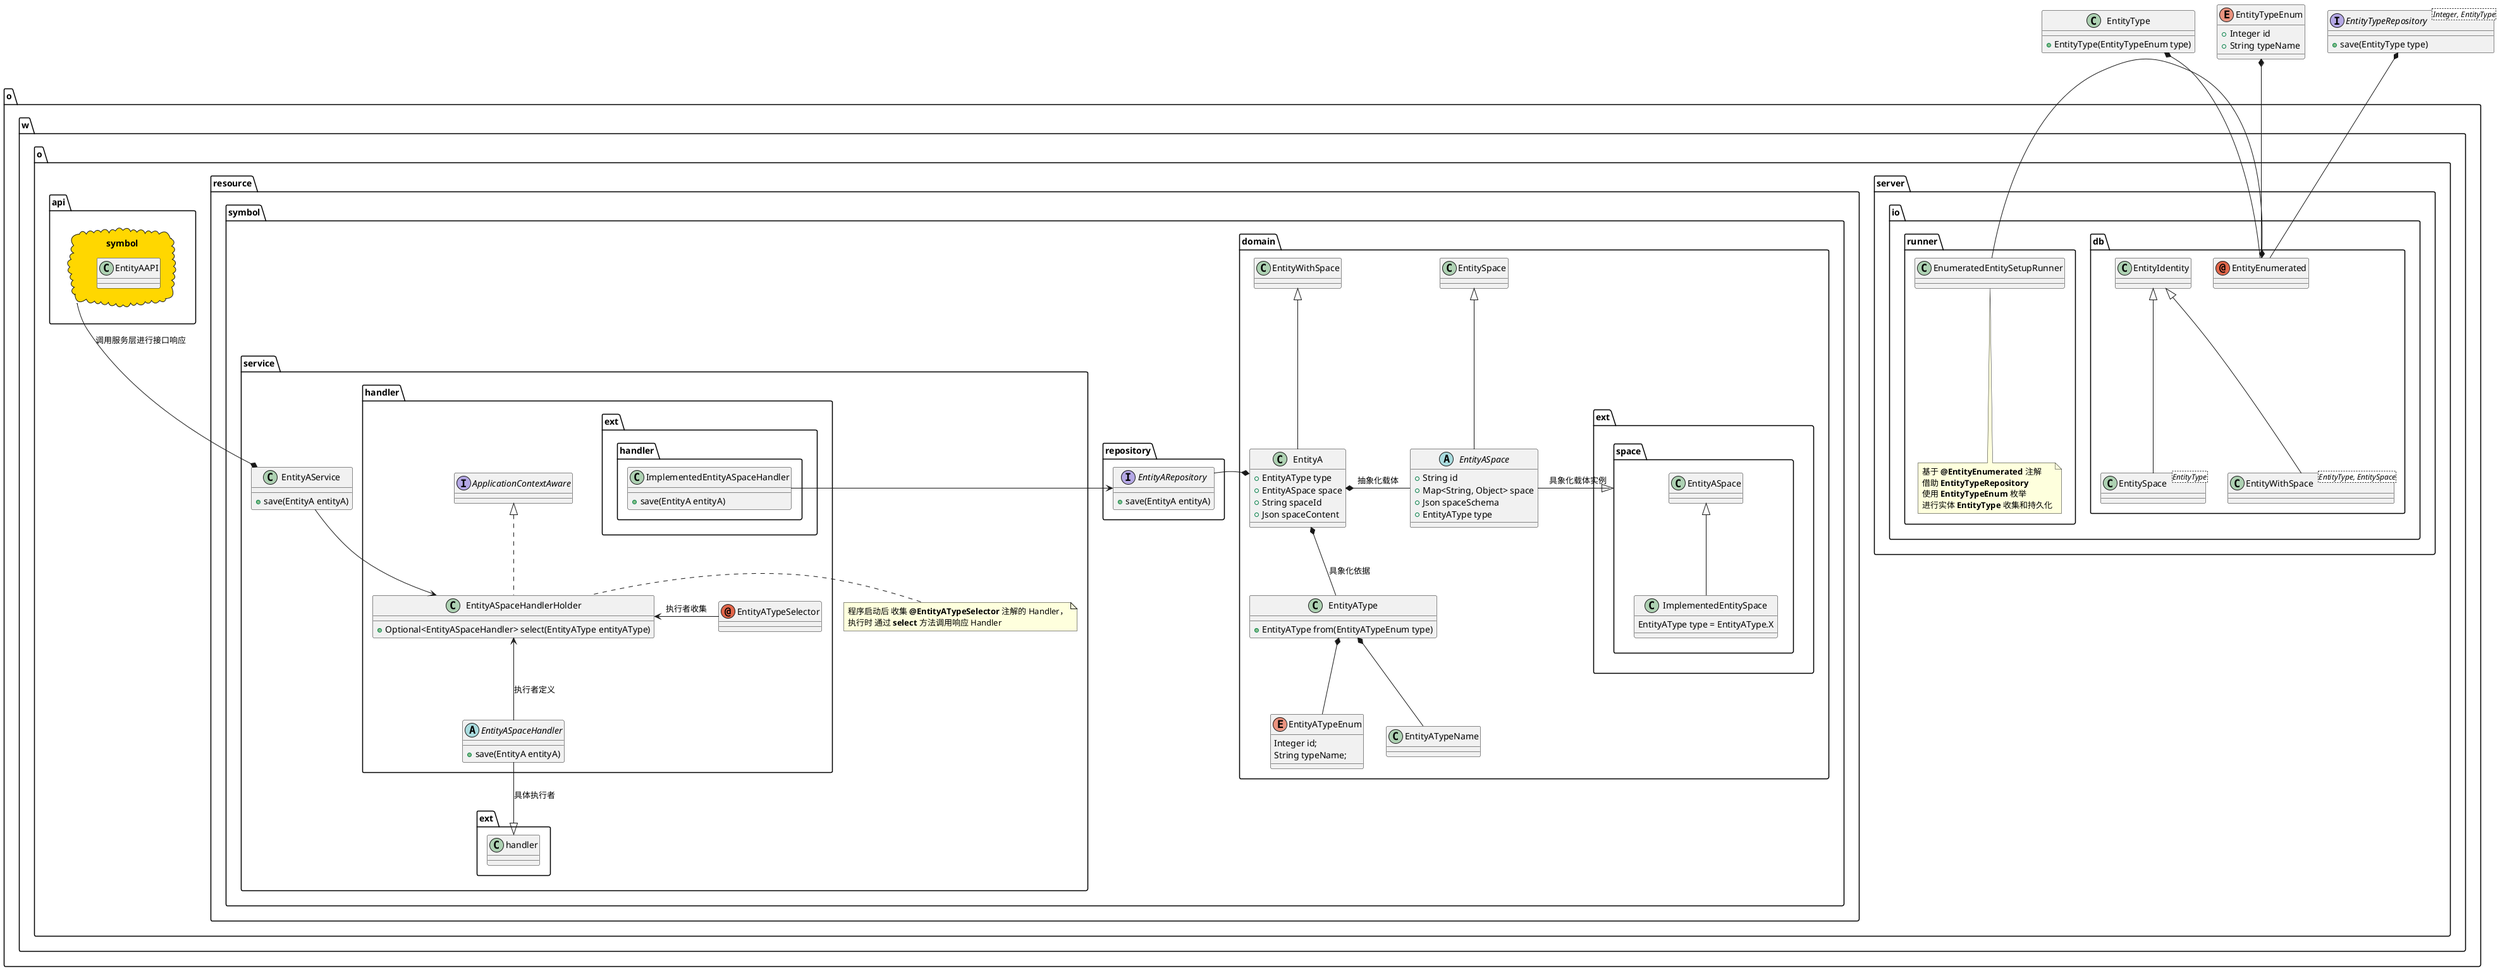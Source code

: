 @startuml



package o.w.o.server.io.db {
    annotation EntityEnumerated {}
    class EntityIdentity {}
    class EntitySpace<EntityType> extends EntityIdentity {}
    class EntityWithSpace<EntityType, EntitySpace> extends EntityIdentity {}
}

class EntityType {
  + EntityType(EntityTypeEnum type)
}
enum EntityTypeEnum {
  + Integer id
  + String typeName
}
interface EntityTypeRepository<Integer, EntityType> {
  + save(EntityType type)
}

EntityType *-- EntityEnumerated
EntityTypeRepository *-- EntityEnumerated
EntityTypeEnum *-- EntityEnumerated

package o.w.o.server.io.runner {
    class EnumeratedEntitySetupRunner {}
    note bottom of EnumeratedEntitySetupRunner
      基于 <b>@EntityEnumerated</b> 注解
      借助 <b>EntityTypeRepository</b>
      使用 <b>EntityTypeEnum</b> 枚举
      进行实体 <b>EntityType</b> 收集和持久化
    end note
}
EnumeratedEntitySetupRunner -right--* EntityEnumerated

package o.w.o.resource.symbol {
  package domain {
    class EntityA extends EntityWithSpace {
     + EntityAType type
     + EntityASpace space
     + String spaceId
     + Json spaceContent
    }

    class EntityAType {
      + EntityAType from(EntityATypeEnum type)
    }

    enum EntityATypeEnum {
      Integer id;
      String typeName;
    }

    class EntityATypeName {
    }

    abstract class EntityASpace extends EntitySpace {
     + String id
     + Map<String, Object> space
     + Json spaceSchema
     + EntityAType type
    }

    package ext.space {
     class ImplementedEntitySpace extends EntityASpace {
       EntityAType type = EntityAType.X
     }
    }

    EntityAType *-- EntityATypeEnum
    EntityAType *-- EntityATypeName

    EntityA *-- EntityAType : 具象化依据
    EntityA *- EntityASpace : 抽象化载体

    EntityASpace -left--|> ext.space : 具象化载体实例

  }

  package repository {
    interface EntityARepository {
      + save(EntityA entityA)
    }
  }
  EntityARepository -left---* EntityA

  package service {
    package handler {
      package ext.handler {
       class ImplementedEntityASpaceHandler {
         + save(EntityA entityA)
       }
      }
      abstract EntityASpaceHandler {
        + save(EntityA entityA)
      }
      annotation EntityATypeSelector {}
      class EntityASpaceHandlerHolder implements ApplicationContextAware {
        + Optional<EntityASpaceHandler> select(EntityAType entityAType)
      }
    }

    note left of EntityASpaceHandlerHolder
    程序启动后 收集 <b>@EntityATypeSelector</b> 注解的 Handler，
    执行时 通过 <b>select</b> 方法调用响应 Handler
    end note

    class EntityAService {
      + save(EntityA entityA)
    }

    EntityASpaceHandlerHolder <- EntityATypeSelector : 执行者收集
    EntityASpaceHandlerHolder <-- EntityASpaceHandler : 执行者定义

    EntityASpaceHandler --|> ext.handler : 具体执行者

    ImplementedEntityASpaceHandler -> EntityARepository
    EntityAService --> EntityASpaceHandlerHolder
  }
}

package o.w.o.api.symbol <<Cloud>> #Gold {
  class EntityAAPI{}
}

o.w.o.api.symbol --* EntityAService : 调用服务层进行接口响应
@enduml